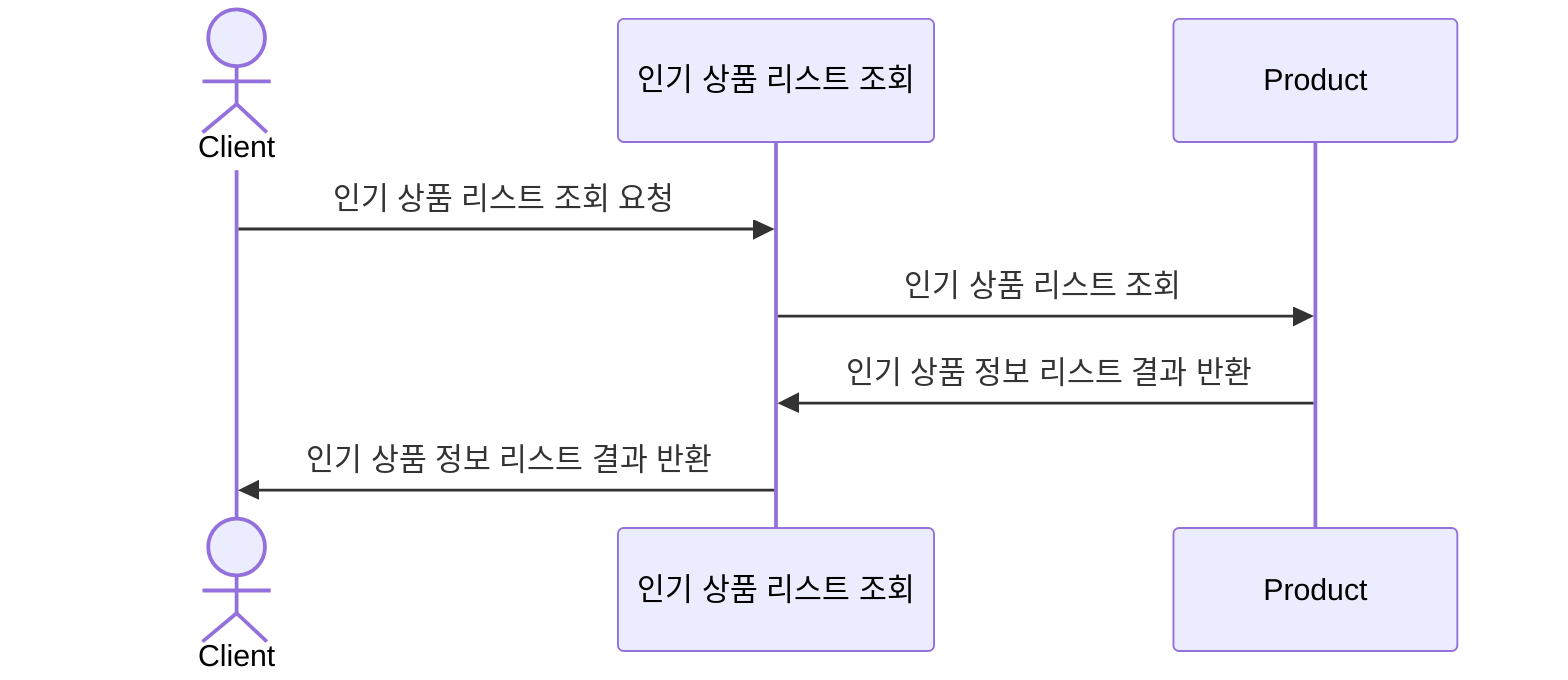 sequenceDiagram
    actor Client
    participant PPR as 인기 상품 리스트 조회
    participant PTS as Product
    Client->>PPR: 인기 상품 리스트 조회 요청
    PPR->>PTS: 인기 상품 리스트 조회
    PTS->>PPR: 인기 상품 정보 리스트 결과 반환
    PPR->>Client: 인기 상품 정보 리스트 결과 반환